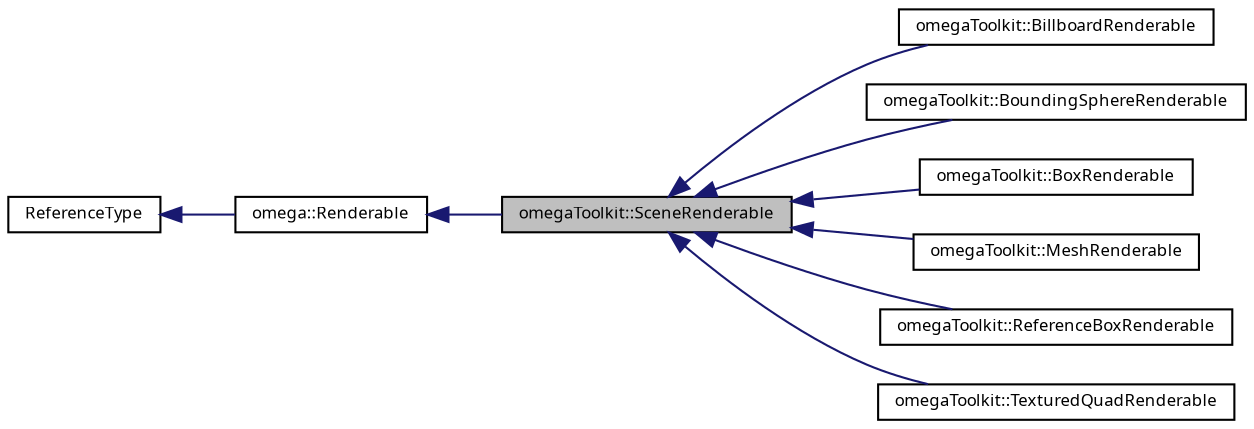 digraph G
{
  bgcolor="transparent";
  edge [fontname="FreeSans.ttf",fontsize="8",labelfontname="FreeSans.ttf",labelfontsize="8"];
  node [fontname="FreeSans.ttf",fontsize="8",shape=record];
  rankdir=LR;
  Node1 [label="omegaToolkit::SceneRenderable",height=0.2,width=0.4,color="black", fillcolor="grey75", style="filled" fontcolor="black"];
  Node2 -> Node1 [dir=back,color="midnightblue",fontsize="8",style="solid",fontname="FreeSans.ttf"];
  Node2 [label="omega::Renderable",height=0.2,width=0.4,color="black",URL="$classomega_1_1_renderable.html"];
  Node3 -> Node2 [dir=back,color="midnightblue",fontsize="8",style="solid",fontname="FreeSans.ttf"];
  Node3 [label="ReferenceType",height=0.2,width=0.4,color="black",URL="$class_reference_type.html"];
  Node1 -> Node4 [dir=back,color="midnightblue",fontsize="8",style="solid",fontname="FreeSans.ttf"];
  Node4 [label="omegaToolkit::BillboardRenderable",height=0.2,width=0.4,color="black",URL="$classomega_toolkit_1_1_billboard_renderable.html"];
  Node1 -> Node5 [dir=back,color="midnightblue",fontsize="8",style="solid",fontname="FreeSans.ttf"];
  Node5 [label="omegaToolkit::BoundingSphereRenderable",height=0.2,width=0.4,color="black",URL="$classomega_toolkit_1_1_bounding_sphere_renderable.html"];
  Node1 -> Node6 [dir=back,color="midnightblue",fontsize="8",style="solid",fontname="FreeSans.ttf"];
  Node6 [label="omegaToolkit::BoxRenderable",height=0.2,width=0.4,color="black",URL="$classomega_toolkit_1_1_box_renderable.html"];
  Node1 -> Node7 [dir=back,color="midnightblue",fontsize="8",style="solid",fontname="FreeSans.ttf"];
  Node7 [label="omegaToolkit::MeshRenderable",height=0.2,width=0.4,color="black",URL="$classomega_toolkit_1_1_mesh_renderable.html"];
  Node1 -> Node8 [dir=back,color="midnightblue",fontsize="8",style="solid",fontname="FreeSans.ttf"];
  Node8 [label="omegaToolkit::ReferenceBoxRenderable",height=0.2,width=0.4,color="black",URL="$classomega_toolkit_1_1_reference_box_renderable.html"];
  Node1 -> Node9 [dir=back,color="midnightblue",fontsize="8",style="solid",fontname="FreeSans.ttf"];
  Node9 [label="omegaToolkit::TexturedQuadRenderable",height=0.2,width=0.4,color="black",URL="$classomega_toolkit_1_1_textured_quad_renderable.html"];
}
